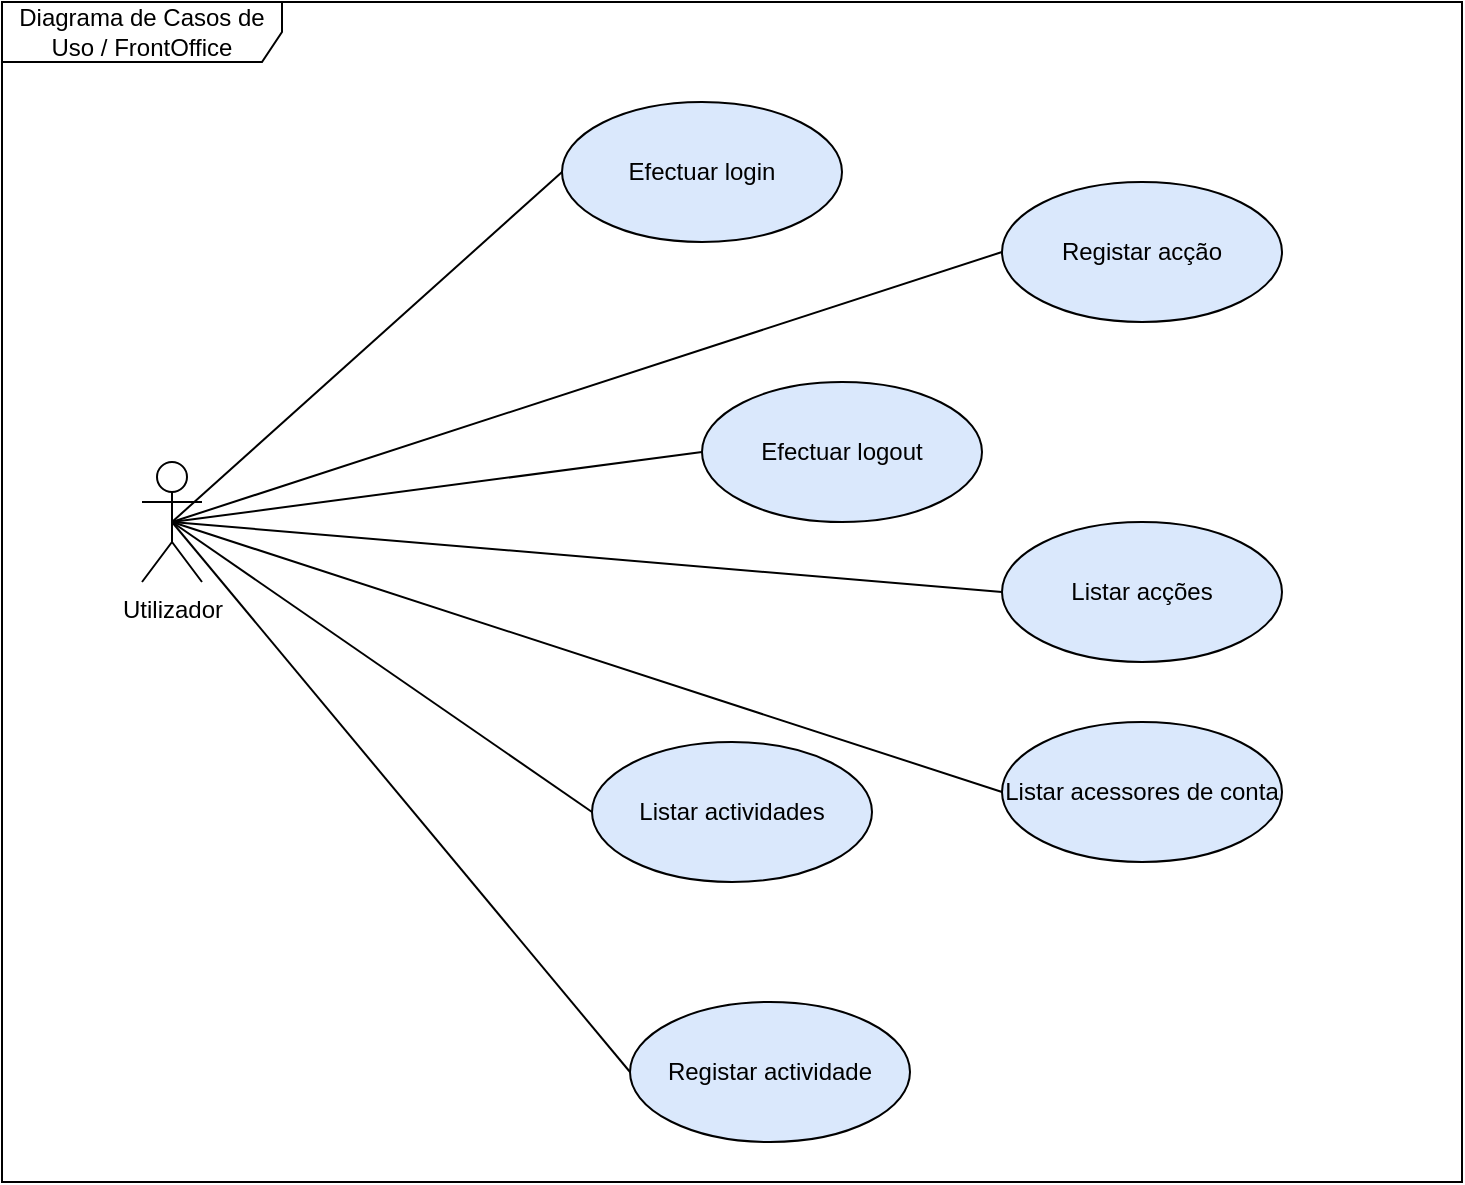 <mxfile version="14.9.6" type="device" pages="5"><diagram id="5WpLWJoSE6xVLDhXxIXm" name="FrontOfice"><mxGraphModel dx="782" dy="497" grid="1" gridSize="10" guides="1" tooltips="1" connect="1" arrows="1" fold="1" page="1" pageScale="1" pageWidth="827" pageHeight="1169" math="0" shadow="0"><root><mxCell id="0"/><mxCell id="1" parent="0"/><mxCell id="aQb9Bwiv-AlV_UFhz2Ee-1" value="Diagrama de Casos de Uso / FrontOffice" style="shape=umlFrame;whiteSpace=wrap;html=1;width=140;height=30;" parent="1" vertex="1"><mxGeometry x="30" y="40" width="730" height="590" as="geometry"/></mxCell><mxCell id="aQb9Bwiv-AlV_UFhz2Ee-2" value="Efectuar login" style="ellipse;whiteSpace=wrap;html=1;fillColor=#dae8fc;" parent="1" vertex="1"><mxGeometry x="310" y="90" width="140" height="70" as="geometry"/></mxCell><mxCell id="aQb9Bwiv-AlV_UFhz2Ee-3" value="Efectuar logout" style="ellipse;whiteSpace=wrap;html=1;fillColor=#dae8fc;" parent="1" vertex="1"><mxGeometry x="380" y="230" width="140" height="70" as="geometry"/></mxCell><mxCell id="aQb9Bwiv-AlV_UFhz2Ee-4" value="Registar actividade" style="ellipse;whiteSpace=wrap;html=1;fillColor=#dae8fc;" parent="1" vertex="1"><mxGeometry x="344" y="540" width="140" height="70" as="geometry"/></mxCell><mxCell id="aQb9Bwiv-AlV_UFhz2Ee-5" value="Registar acção" style="ellipse;whiteSpace=wrap;html=1;fillColor=#dae8fc;" parent="1" vertex="1"><mxGeometry x="530" y="130" width="140" height="70" as="geometry"/></mxCell><mxCell id="aQb9Bwiv-AlV_UFhz2Ee-7" value="Listar actividades" style="ellipse;whiteSpace=wrap;html=1;fillColor=#dae8fc;" parent="1" vertex="1"><mxGeometry x="325" y="410" width="140" height="70" as="geometry"/></mxCell><mxCell id="aQb9Bwiv-AlV_UFhz2Ee-8" value="Listar acções" style="ellipse;whiteSpace=wrap;html=1;fillColor=#dae8fc;" parent="1" vertex="1"><mxGeometry x="530" y="300" width="140" height="70" as="geometry"/></mxCell><mxCell id="aQb9Bwiv-AlV_UFhz2Ee-9" value="Listar acessores de conta" style="ellipse;whiteSpace=wrap;html=1;fillColor=#dae8fc;" parent="1" vertex="1"><mxGeometry x="530" y="400" width="140" height="70" as="geometry"/></mxCell><mxCell id="aQb9Bwiv-AlV_UFhz2Ee-10" value="Utilizador" style="shape=umlActor;verticalLabelPosition=bottom;verticalAlign=top;html=1;strokeColor=#000000;" parent="1" vertex="1"><mxGeometry x="100" y="270" width="30" height="60" as="geometry"/></mxCell><mxCell id="aQb9Bwiv-AlV_UFhz2Ee-11" value="" style="endArrow=none;html=1;entryX=0;entryY=0.5;entryDx=0;entryDy=0;exitX=0.5;exitY=0.5;exitDx=0;exitDy=0;exitPerimeter=0;" parent="1" source="aQb9Bwiv-AlV_UFhz2Ee-10" target="aQb9Bwiv-AlV_UFhz2Ee-2" edge="1"><mxGeometry width="50" height="50" relative="1" as="geometry"><mxPoint x="190" y="260" as="sourcePoint"/><mxPoint x="240" y="210" as="targetPoint"/></mxGeometry></mxCell><mxCell id="aQb9Bwiv-AlV_UFhz2Ee-12" value="" style="endArrow=none;html=1;entryX=0;entryY=0.5;entryDx=0;entryDy=0;exitX=0.5;exitY=0.5;exitDx=0;exitDy=0;exitPerimeter=0;" parent="1" source="aQb9Bwiv-AlV_UFhz2Ee-10" target="aQb9Bwiv-AlV_UFhz2Ee-3" edge="1"><mxGeometry width="50" height="50" relative="1" as="geometry"><mxPoint x="125" y="310" as="sourcePoint"/><mxPoint x="400" y="115" as="targetPoint"/></mxGeometry></mxCell><mxCell id="aQb9Bwiv-AlV_UFhz2Ee-13" value="" style="endArrow=none;html=1;entryX=0;entryY=0.5;entryDx=0;entryDy=0;exitX=0.5;exitY=0.5;exitDx=0;exitDy=0;exitPerimeter=0;" parent="1" source="aQb9Bwiv-AlV_UFhz2Ee-10" target="aQb9Bwiv-AlV_UFhz2Ee-8" edge="1"><mxGeometry width="50" height="50" relative="1" as="geometry"><mxPoint x="125" y="310" as="sourcePoint"/><mxPoint x="320" y="265" as="targetPoint"/></mxGeometry></mxCell><mxCell id="aQb9Bwiv-AlV_UFhz2Ee-14" value="" style="endArrow=none;html=1;entryX=0;entryY=0.5;entryDx=0;entryDy=0;exitX=0.5;exitY=0.5;exitDx=0;exitDy=0;exitPerimeter=0;" parent="1" source="aQb9Bwiv-AlV_UFhz2Ee-10" target="aQb9Bwiv-AlV_UFhz2Ee-7" edge="1"><mxGeometry width="50" height="50" relative="1" as="geometry"><mxPoint x="125" y="310" as="sourcePoint"/><mxPoint x="540" y="325" as="targetPoint"/></mxGeometry></mxCell><mxCell id="aQb9Bwiv-AlV_UFhz2Ee-15" value="" style="endArrow=none;html=1;entryX=0;entryY=0.5;entryDx=0;entryDy=0;exitX=0.5;exitY=0.5;exitDx=0;exitDy=0;exitPerimeter=0;" parent="1" source="aQb9Bwiv-AlV_UFhz2Ee-10" target="aQb9Bwiv-AlV_UFhz2Ee-5" edge="1"><mxGeometry width="50" height="50" relative="1" as="geometry"><mxPoint x="125" y="310" as="sourcePoint"/><mxPoint x="350" y="415" as="targetPoint"/></mxGeometry></mxCell><mxCell id="aQb9Bwiv-AlV_UFhz2Ee-16" value="" style="endArrow=none;html=1;entryX=0;entryY=0.5;entryDx=0;entryDy=0;exitX=0.5;exitY=0.5;exitDx=0;exitDy=0;exitPerimeter=0;" parent="1" source="aQb9Bwiv-AlV_UFhz2Ee-10" target="aQb9Bwiv-AlV_UFhz2Ee-9" edge="1"><mxGeometry width="50" height="50" relative="1" as="geometry"><mxPoint x="125" y="310" as="sourcePoint"/><mxPoint x="540" y="355" as="targetPoint"/></mxGeometry></mxCell><mxCell id="aQb9Bwiv-AlV_UFhz2Ee-17" value="" style="endArrow=none;html=1;entryX=0;entryY=0.5;entryDx=0;entryDy=0;exitX=0.5;exitY=0.5;exitDx=0;exitDy=0;exitPerimeter=0;" parent="1" source="aQb9Bwiv-AlV_UFhz2Ee-10" target="aQb9Bwiv-AlV_UFhz2Ee-4" edge="1"><mxGeometry width="50" height="50" relative="1" as="geometry"><mxPoint x="170" y="370" as="sourcePoint"/><mxPoint x="540" y="445" as="targetPoint"/></mxGeometry></mxCell></root></mxGraphModel></diagram><diagram id="qyPpoEYSnnzI59uJZkn0" name="API"><mxGraphModel dx="782" dy="497" grid="1" gridSize="10" guides="1" tooltips="1" connect="1" arrows="1" fold="1" page="1" pageScale="1" pageWidth="827" pageHeight="1169" math="0" shadow="0"><root><mxCell id="21EGhK1ewKqwdKdWzyZp-0"/><mxCell id="21EGhK1ewKqwdKdWzyZp-1" parent="21EGhK1ewKqwdKdWzyZp-0"/><mxCell id="Gj5HMjqBxbWa9CNatepj-0" value="Diagrama de Casos de Uso / API" style="shape=umlFrame;whiteSpace=wrap;html=1;width=140;height=30;" parent="21EGhK1ewKqwdKdWzyZp-1" vertex="1"><mxGeometry x="30" y="40" width="730" height="420" as="geometry"/></mxCell><mxCell id="Gj5HMjqBxbWa9CNatepj-1" value="Exportar utilizadores" style="ellipse;whiteSpace=wrap;html=1;fillColor=#dae8fc;" parent="21EGhK1ewKqwdKdWzyZp-1" vertex="1"><mxGeometry x="310" y="90" width="140" height="70" as="geometry"/></mxCell><mxCell id="Gj5HMjqBxbWa9CNatepj-2" value="Exportar origens" style="ellipse;whiteSpace=wrap;html=1;fillColor=#dae8fc;" parent="21EGhK1ewKqwdKdWzyZp-1" vertex="1"><mxGeometry x="420" y="240" width="140" height="70" as="geometry"/></mxCell><mxCell id="Gj5HMjqBxbWa9CNatepj-4" value="Exportar tipos" style="ellipse;whiteSpace=wrap;html=1;fillColor=#dae8fc;" parent="21EGhK1ewKqwdKdWzyZp-1" vertex="1"><mxGeometry x="530" y="130" width="140" height="70" as="geometry"/></mxCell><mxCell id="Gj5HMjqBxbWa9CNatepj-6" value="Importar actividades" style="ellipse;whiteSpace=wrap;html=1;fillColor=#dae8fc;" parent="21EGhK1ewKqwdKdWzyZp-1" vertex="1"><mxGeometry x="570" y="300" width="140" height="70" as="geometry"/></mxCell><mxCell id="Gj5HMjqBxbWa9CNatepj-7" value="Importar acções" style="ellipse;whiteSpace=wrap;html=1;fillColor=#dae8fc;" parent="21EGhK1ewKqwdKdWzyZp-1" vertex="1"><mxGeometry x="414" y="370" width="140" height="70" as="geometry"/></mxCell><mxCell id="Gj5HMjqBxbWa9CNatepj-8" value="Utilizador" style="shape=umlActor;verticalLabelPosition=bottom;verticalAlign=top;html=1;strokeColor=#000000;" parent="21EGhK1ewKqwdKdWzyZp-1" vertex="1"><mxGeometry x="100" y="270" width="30" height="60" as="geometry"/></mxCell><mxCell id="Gj5HMjqBxbWa9CNatepj-9" value="" style="endArrow=none;html=1;entryX=0;entryY=0.5;entryDx=0;entryDy=0;exitX=0.5;exitY=0.5;exitDx=0;exitDy=0;exitPerimeter=0;" parent="21EGhK1ewKqwdKdWzyZp-1" source="Gj5HMjqBxbWa9CNatepj-8" target="Gj5HMjqBxbWa9CNatepj-1" edge="1"><mxGeometry width="50" height="50" relative="1" as="geometry"><mxPoint x="190" y="260" as="sourcePoint"/><mxPoint x="240" y="210" as="targetPoint"/></mxGeometry></mxCell><mxCell id="Gj5HMjqBxbWa9CNatepj-10" value="" style="endArrow=none;html=1;entryX=0;entryY=0.5;entryDx=0;entryDy=0;exitX=0.5;exitY=0.5;exitDx=0;exitDy=0;exitPerimeter=0;" parent="21EGhK1ewKqwdKdWzyZp-1" source="Gj5HMjqBxbWa9CNatepj-8" target="Gj5HMjqBxbWa9CNatepj-2" edge="1"><mxGeometry width="50" height="50" relative="1" as="geometry"><mxPoint x="125" y="310" as="sourcePoint"/><mxPoint x="400" y="115" as="targetPoint"/></mxGeometry></mxCell><mxCell id="Gj5HMjqBxbWa9CNatepj-11" value="" style="endArrow=none;html=1;entryX=0;entryY=0.5;entryDx=0;entryDy=0;exitX=0.5;exitY=0.5;exitDx=0;exitDy=0;exitPerimeter=0;" parent="21EGhK1ewKqwdKdWzyZp-1" source="Gj5HMjqBxbWa9CNatepj-8" target="Gj5HMjqBxbWa9CNatepj-6" edge="1"><mxGeometry width="50" height="50" relative="1" as="geometry"><mxPoint x="125" y="310" as="sourcePoint"/><mxPoint x="320" y="265" as="targetPoint"/></mxGeometry></mxCell><mxCell id="Gj5HMjqBxbWa9CNatepj-13" value="" style="endArrow=none;html=1;entryX=0;entryY=0.5;entryDx=0;entryDy=0;exitX=0.5;exitY=0.5;exitDx=0;exitDy=0;exitPerimeter=0;" parent="21EGhK1ewKqwdKdWzyZp-1" source="Gj5HMjqBxbWa9CNatepj-8" target="Gj5HMjqBxbWa9CNatepj-4" edge="1"><mxGeometry width="50" height="50" relative="1" as="geometry"><mxPoint x="125" y="310" as="sourcePoint"/><mxPoint x="350" y="415" as="targetPoint"/></mxGeometry></mxCell><mxCell id="Gj5HMjqBxbWa9CNatepj-14" value="" style="endArrow=none;html=1;entryX=0;entryY=0.5;entryDx=0;entryDy=0;exitX=0.5;exitY=0.5;exitDx=0;exitDy=0;exitPerimeter=0;" parent="21EGhK1ewKqwdKdWzyZp-1" source="Gj5HMjqBxbWa9CNatepj-8" target="Gj5HMjqBxbWa9CNatepj-7" edge="1"><mxGeometry width="50" height="50" relative="1" as="geometry"><mxPoint x="125" y="310" as="sourcePoint"/><mxPoint x="540" y="355" as="targetPoint"/></mxGeometry></mxCell></root></mxGraphModel></diagram><diagram id="4gkAGnI1wRdWlsgro8iG" name="Diagrama de classe persistente"><mxGraphModel dx="782" dy="497" grid="1" gridSize="10" guides="1" tooltips="1" connect="1" arrows="1" fold="1" page="1" pageScale="1" pageWidth="827" pageHeight="1169" math="0" shadow="0"><root><mxCell id="73dRotM_0JHRPwFSoQ3C-0"/><mxCell id="73dRotM_0JHRPwFSoQ3C-1" parent="73dRotM_0JHRPwFSoQ3C-0"/><mxCell id="j8IzNBzdsAIbHgb_feIw-0" value="utilizador" style="swimlane;fontStyle=1;childLayout=stackLayout;horizontal=1;startSize=26;fillColor=#dae8fc;horizontalStack=0;resizeParent=1;resizeParentMax=0;resizeLast=0;collapsible=1;marginBottom=0;" parent="73dRotM_0JHRPwFSoQ3C-1" vertex="1"><mxGeometry x="650" y="580" width="170" height="260" as="geometry"/></mxCell><mxCell id="j8IzNBzdsAIbHgb_feIw-1" value="+ id: uuid" style="text;strokeColor=none;fillColor=none;align=left;verticalAlign=top;spacingLeft=4;spacingRight=4;overflow=hidden;rotatable=0;points=[[0,0.5],[1,0.5]];portConstraint=eastwest;fontStyle=1" parent="j8IzNBzdsAIbHgb_feIw-0" vertex="1"><mxGeometry y="26" width="170" height="26" as="geometry"/></mxCell><mxCell id="j8IzNBzdsAIbHgb_feIw-2" value="+ username: string" style="text;strokeColor=none;fillColor=none;align=left;verticalAlign=top;spacingLeft=4;spacingRight=4;overflow=hidden;rotatable=0;points=[[0,0.5],[1,0.5]];portConstraint=eastwest;" parent="j8IzNBzdsAIbHgb_feIw-0" vertex="1"><mxGeometry y="52" width="170" height="26" as="geometry"/></mxCell><mxCell id="j8IzNBzdsAIbHgb_feIw-3" value="+ name: string" style="text;strokeColor=none;fillColor=none;align=left;verticalAlign=top;spacingLeft=4;spacingRight=4;overflow=hidden;rotatable=0;points=[[0,0.5],[1,0.5]];portConstraint=eastwest;" parent="j8IzNBzdsAIbHgb_feIw-0" vertex="1"><mxGeometry y="78" width="170" height="26" as="geometry"/></mxCell><mxCell id="j8IzNBzdsAIbHgb_feIw-4" value="+ departamento: string" style="text;strokeColor=none;fillColor=none;align=left;verticalAlign=top;spacingLeft=4;spacingRight=4;overflow=hidden;rotatable=0;points=[[0,0.5],[1,0.5]];portConstraint=eastwest;" parent="j8IzNBzdsAIbHgb_feIw-0" vertex="1"><mxGeometry y="104" width="170" height="26" as="geometry"/></mxCell><mxCell id="j8IzNBzdsAIbHgb_feIw-5" value="+ email: string" style="text;strokeColor=none;fillColor=none;align=left;verticalAlign=top;spacingLeft=4;spacingRight=4;overflow=hidden;rotatable=0;points=[[0,0.5],[1,0.5]];portConstraint=eastwest;" parent="j8IzNBzdsAIbHgb_feIw-0" vertex="1"><mxGeometry y="130" width="170" height="26" as="geometry"/></mxCell><mxCell id="j8IzNBzdsAIbHgb_feIw-6" value="+ password: string" style="text;strokeColor=none;fillColor=none;align=left;verticalAlign=top;spacingLeft=4;spacingRight=4;overflow=hidden;rotatable=0;points=[[0,0.5],[1,0.5]];portConstraint=eastwest;" parent="j8IzNBzdsAIbHgb_feIw-0" vertex="1"><mxGeometry y="156" width="170" height="26" as="geometry"/></mxCell><mxCell id="j8IzNBzdsAIbHgb_feIw-7" value="+ estado: int" style="text;strokeColor=none;fillColor=none;align=left;verticalAlign=top;spacingLeft=4;spacingRight=4;overflow=hidden;rotatable=0;points=[[0,0.5],[1,0.5]];portConstraint=eastwest;" parent="j8IzNBzdsAIbHgb_feIw-0" vertex="1"><mxGeometry y="182" width="170" height="26" as="geometry"/></mxCell><mxCell id="j8IzNBzdsAIbHgb_feIw-8" value="+ tipo: int" style="text;strokeColor=none;fillColor=none;align=left;verticalAlign=top;spacingLeft=4;spacingRight=4;overflow=hidden;rotatable=0;points=[[0,0.5],[1,0.5]];portConstraint=eastwest;" parent="j8IzNBzdsAIbHgb_feIw-0" vertex="1"><mxGeometry y="208" width="170" height="26" as="geometry"/></mxCell><mxCell id="j8IzNBzdsAIbHgb_feIw-9" value="+ foto: string" style="text;strokeColor=none;fillColor=none;align=left;verticalAlign=top;spacingLeft=4;spacingRight=4;overflow=hidden;rotatable=0;points=[[0,0.5],[1,0.5]];portConstraint=eastwest;" parent="j8IzNBzdsAIbHgb_feIw-0" vertex="1"><mxGeometry y="234" width="170" height="26" as="geometry"/></mxCell><mxCell id="j8IzNBzdsAIbHgb_feIw-11" value="tarefa" style="swimlane;fontStyle=1;childLayout=stackLayout;horizontal=1;startSize=26;fillColor=#dae8fc;horizontalStack=0;resizeParent=1;resizeParentMax=0;resizeLast=0;collapsible=1;marginBottom=0;" parent="73dRotM_0JHRPwFSoQ3C-1" vertex="1"><mxGeometry x="190" y="320" width="200" height="650" as="geometry"/></mxCell><mxCell id="j8IzNBzdsAIbHgb_feIw-12" value="+ id: uuid" style="text;strokeColor=none;fillColor=none;align=left;verticalAlign=top;spacingLeft=4;spacingRight=4;overflow=hidden;rotatable=0;points=[[0,0.5],[1,0.5]];portConstraint=eastwest;fontStyle=1" parent="j8IzNBzdsAIbHgb_feIw-11" vertex="1"><mxGeometry y="26" width="200" height="26" as="geometry"/></mxCell><mxCell id="j8IzNBzdsAIbHgb_feIw-13" value="+ departamento_origem: string" style="text;strokeColor=none;fillColor=none;align=left;verticalAlign=top;spacingLeft=4;spacingRight=4;overflow=hidden;rotatable=0;points=[[0,0.5],[1,0.5]];portConstraint=eastwest;" parent="j8IzNBzdsAIbHgb_feIw-11" vertex="1"><mxGeometry y="52" width="200" height="26" as="geometry"/></mxCell><mxCell id="j8IzNBzdsAIbHgb_feIw-14" value="+ departamento_destino: string" style="text;strokeColor=none;fillColor=none;align=left;verticalAlign=top;spacingLeft=4;spacingRight=4;overflow=hidden;rotatable=0;points=[[0,0.5],[1,0.5]];portConstraint=eastwest;" parent="j8IzNBzdsAIbHgb_feIw-11" vertex="1"><mxGeometry y="78" width="200" height="26" as="geometry"/></mxCell><mxCell id="j8IzNBzdsAIbHgb_feIw-15" value="+ solicitante: string" style="text;strokeColor=none;fillColor=none;align=left;verticalAlign=top;spacingLeft=4;spacingRight=4;overflow=hidden;rotatable=0;points=[[0,0.5],[1,0.5]];portConstraint=eastwest;" parent="j8IzNBzdsAIbHgb_feIw-11" vertex="1"><mxGeometry y="104" width="200" height="26" as="geometry"/></mxCell><mxCell id="j8IzNBzdsAIbHgb_feIw-16" value="+ responsavel: string" style="text;strokeColor=none;fillColor=none;align=left;verticalAlign=top;spacingLeft=4;spacingRight=4;overflow=hidden;rotatable=0;points=[[0,0.5],[1,0.5]];portConstraint=eastwest;" parent="j8IzNBzdsAIbHgb_feIw-11" vertex="1"><mxGeometry y="130" width="200" height="26" as="geometry"/></mxCell><mxCell id="j8IzNBzdsAIbHgb_feIw-17" value="+ ut_registo: string" style="text;strokeColor=none;fillColor=none;align=left;verticalAlign=top;spacingLeft=4;spacingRight=4;overflow=hidden;rotatable=0;points=[[0,0.5],[1,0.5]];portConstraint=eastwest;" parent="j8IzNBzdsAIbHgb_feIw-11" vertex="1"><mxGeometry y="156" width="200" height="26" as="geometry"/></mxCell><mxCell id="j8IzNBzdsAIbHgb_feIw-18" value="+ titulo: string" style="text;strokeColor=none;fillColor=none;align=left;verticalAlign=top;spacingLeft=4;spacingRight=4;overflow=hidden;rotatable=0;points=[[0,0.5],[1,0.5]];portConstraint=eastwest;" parent="j8IzNBzdsAIbHgb_feIw-11" vertex="1"><mxGeometry y="182" width="200" height="26" as="geometry"/></mxCell><mxCell id="j8IzNBzdsAIbHgb_feIw-19" value="+ descricao: string" style="text;strokeColor=none;fillColor=none;align=left;verticalAlign=top;spacingLeft=4;spacingRight=4;overflow=hidden;rotatable=0;points=[[0,0.5],[1,0.5]];portConstraint=eastwest;" parent="j8IzNBzdsAIbHgb_feIw-11" vertex="1"><mxGeometry y="208" width="200" height="26" as="geometry"/></mxCell><mxCell id="j8IzNBzdsAIbHgb_feIw-20" value="+ avanco: int" style="text;strokeColor=none;fillColor=none;align=left;verticalAlign=top;spacingLeft=4;spacingRight=4;overflow=hidden;rotatable=0;points=[[0,0.5],[1,0.5]];portConstraint=eastwest;" parent="j8IzNBzdsAIbHgb_feIw-11" vertex="1"><mxGeometry y="234" width="200" height="26" as="geometry"/></mxCell><mxCell id="j8IzNBzdsAIbHgb_feIw-21" value="+ tempo: int" style="text;strokeColor=none;fillColor=none;align=left;verticalAlign=top;spacingLeft=4;spacingRight=4;overflow=hidden;rotatable=0;points=[[0,0.5],[1,0.5]];portConstraint=eastwest;" parent="j8IzNBzdsAIbHgb_feIw-11" vertex="1"><mxGeometry y="260" width="200" height="26" as="geometry"/></mxCell><mxCell id="j8IzNBzdsAIbHgb_feIw-22" value="+ id_tipo: string" style="text;strokeColor=none;fillColor=none;align=left;verticalAlign=top;spacingLeft=4;spacingRight=4;overflow=hidden;rotatable=0;points=[[0,0.5],[1,0.5]];portConstraint=eastwest;" parent="j8IzNBzdsAIbHgb_feIw-11" vertex="1"><mxGeometry y="286" width="200" height="26" as="geometry"/></mxCell><mxCell id="j8IzNBzdsAIbHgb_feIw-23" value="+ id_origem: string" style="text;strokeColor=none;fillColor=none;align=left;verticalAlign=top;spacingLeft=4;spacingRight=4;overflow=hidden;rotatable=0;points=[[0,0.5],[1,0.5]];portConstraint=eastwest;" parent="j8IzNBzdsAIbHgb_feIw-11" vertex="1"><mxGeometry y="312" width="200" height="26" as="geometry"/></mxCell><mxCell id="j8IzNBzdsAIbHgb_feIw-24" value="+ origem_dado: string" style="text;strokeColor=none;fillColor=none;align=left;verticalAlign=top;spacingLeft=4;spacingRight=4;overflow=hidden;rotatable=0;points=[[0,0.5],[1,0.5]];portConstraint=eastwest;" parent="j8IzNBzdsAIbHgb_feIw-11" vertex="1"><mxGeometry y="338" width="200" height="26" as="geometry"/></mxCell><mxCell id="j8IzNBzdsAIbHgb_feIw-25" value="+ data_solicitacao: datetime" style="text;strokeColor=none;fillColor=none;align=left;verticalAlign=top;spacingLeft=4;spacingRight=4;overflow=hidden;rotatable=0;points=[[0,0.5],[1,0.5]];portConstraint=eastwest;" parent="j8IzNBzdsAIbHgb_feIw-11" vertex="1"><mxGeometry y="364" width="200" height="26" as="geometry"/></mxCell><mxCell id="j8IzNBzdsAIbHgb_feIw-27" value="+ data_prevista: datetime" style="text;strokeColor=none;fillColor=none;align=left;verticalAlign=top;spacingLeft=4;spacingRight=4;overflow=hidden;rotatable=0;points=[[0,0.5],[1,0.5]];portConstraint=eastwest;" parent="j8IzNBzdsAIbHgb_feIw-11" vertex="1"><mxGeometry y="390" width="200" height="26" as="geometry"/></mxCell><mxCell id="j8IzNBzdsAIbHgb_feIw-28" value="+ data_reactivacao: datetime" style="text;strokeColor=none;fillColor=none;align=left;verticalAlign=top;spacingLeft=4;spacingRight=4;overflow=hidden;rotatable=0;points=[[0,0.5],[1,0.5]];portConstraint=eastwest;" parent="j8IzNBzdsAIbHgb_feIw-11" vertex="1"><mxGeometry y="416" width="200" height="26" as="geometry"/></mxCell><mxCell id="j8IzNBzdsAIbHgb_feIw-29" value="+ data_cumprimento: datetime" style="text;strokeColor=none;fillColor=none;align=left;verticalAlign=top;spacingLeft=4;spacingRight=4;overflow=hidden;rotatable=0;points=[[0,0.5],[1,0.5]];portConstraint=eastwest;" parent="j8IzNBzdsAIbHgb_feIw-11" vertex="1"><mxGeometry y="442" width="200" height="26" as="geometry"/></mxCell><mxCell id="j8IzNBzdsAIbHgb_feIw-30" value="+ data_envio: datetime" style="text;strokeColor=none;fillColor=none;align=left;verticalAlign=top;spacingLeft=4;spacingRight=4;overflow=hidden;rotatable=0;points=[[0,0.5],[1,0.5]];portConstraint=eastwest;" parent="j8IzNBzdsAIbHgb_feIw-11" vertex="1"><mxGeometry y="468" width="200" height="26" as="geometry"/></mxCell><mxCell id="j8IzNBzdsAIbHgb_feIw-26" value="+ codigo: string" style="text;strokeColor=none;fillColor=none;align=left;verticalAlign=top;spacingLeft=4;spacingRight=4;overflow=hidden;rotatable=0;points=[[0,0.5],[1,0.5]];portConstraint=eastwest;" parent="j8IzNBzdsAIbHgb_feIw-11" vertex="1"><mxGeometry y="494" width="200" height="26" as="geometry"/></mxCell><mxCell id="j8IzNBzdsAIbHgb_feIw-31" value="+ codigo: string" style="text;strokeColor=none;fillColor=none;align=left;verticalAlign=top;spacingLeft=4;spacingRight=4;overflow=hidden;rotatable=0;points=[[0,0.5],[1,0.5]];portConstraint=eastwest;" parent="j8IzNBzdsAIbHgb_feIw-11" vertex="1"><mxGeometry y="520" width="200" height="26" as="geometry"/></mxCell><mxCell id="j8IzNBzdsAIbHgb_feIw-32" value="+ id_dpto_origem: int" style="text;strokeColor=none;fillColor=none;align=left;verticalAlign=top;spacingLeft=4;spacingRight=4;overflow=hidden;rotatable=0;points=[[0,0.5],[1,0.5]];portConstraint=eastwest;" parent="j8IzNBzdsAIbHgb_feIw-11" vertex="1"><mxGeometry y="546" width="200" height="26" as="geometry"/></mxCell><mxCell id="j8IzNBzdsAIbHgb_feIw-33" value="+ id_dpto_destino: int" style="text;strokeColor=none;fillColor=none;align=left;verticalAlign=top;spacingLeft=4;spacingRight=4;overflow=hidden;rotatable=0;points=[[0,0.5],[1,0.5]];portConstraint=eastwest;" parent="j8IzNBzdsAIbHgb_feIw-11" vertex="1"><mxGeometry y="572" width="200" height="26" as="geometry"/></mxCell><mxCell id="j8IzNBzdsAIbHgb_feIw-34" value="+ versao_sistema: string" style="text;strokeColor=none;fillColor=none;align=left;verticalAlign=top;spacingLeft=4;spacingRight=4;overflow=hidden;rotatable=0;points=[[0,0.5],[1,0.5]];portConstraint=eastwest;" parent="j8IzNBzdsAIbHgb_feIw-11" vertex="1"><mxGeometry y="598" width="200" height="26" as="geometry"/></mxCell><mxCell id="j8IzNBzdsAIbHgb_feIw-68" value="+ data_registo: datetime" style="text;strokeColor=none;fillColor=none;align=left;verticalAlign=top;spacingLeft=4;spacingRight=4;overflow=hidden;rotatable=0;points=[[0,0.5],[1,0.5]];portConstraint=eastwest;" parent="j8IzNBzdsAIbHgb_feIw-11" vertex="1"><mxGeometry y="624" width="200" height="26" as="geometry"/></mxCell><mxCell id="j8IzNBzdsAIbHgb_feIw-52" style="edgeStyle=orthogonalEdgeStyle;rounded=0;orthogonalLoop=1;jettySize=auto;html=1;entryX=0;entryY=0.5;entryDx=0;entryDy=0;startArrow=ERmandOne;startFill=0;endArrow=ERoneToMany;endFill=0;" parent="73dRotM_0JHRPwFSoQ3C-1" source="j8IzNBzdsAIbHgb_feIw-35" target="j8IzNBzdsAIbHgb_feIw-14" edge="1"><mxGeometry relative="1" as="geometry"/></mxCell><mxCell id="j8IzNBzdsAIbHgb_feIw-35" value="tipo" style="swimlane;fontStyle=1;childLayout=stackLayout;horizontal=1;startSize=26;fillColor=#dae8fc;horizontalStack=0;resizeParent=1;resizeParentMax=0;resizeLast=0;collapsible=1;marginBottom=0;" parent="73dRotM_0JHRPwFSoQ3C-1" vertex="1"><mxGeometry x="20" y="70" width="200" height="104" as="geometry"/></mxCell><mxCell id="j8IzNBzdsAIbHgb_feIw-36" value="+ id: uuid" style="text;strokeColor=none;fillColor=none;align=left;verticalAlign=top;spacingLeft=4;spacingRight=4;overflow=hidden;rotatable=0;points=[[0,0.5],[1,0.5]];portConstraint=eastwest;fontStyle=1" parent="j8IzNBzdsAIbHgb_feIw-35" vertex="1"><mxGeometry y="26" width="200" height="26" as="geometry"/></mxCell><mxCell id="j8IzNBzdsAIbHgb_feIw-37" value="+ tipo: string" style="text;strokeColor=none;fillColor=none;align=left;verticalAlign=top;spacingLeft=4;spacingRight=4;overflow=hidden;rotatable=0;points=[[0,0.5],[1,0.5]];portConstraint=eastwest;" parent="j8IzNBzdsAIbHgb_feIw-35" vertex="1"><mxGeometry y="52" width="200" height="26" as="geometry"/></mxCell><mxCell id="j8IzNBzdsAIbHgb_feIw-38" value="+ tipo_abreviado: string" style="text;strokeColor=none;fillColor=none;align=left;verticalAlign=top;spacingLeft=4;spacingRight=4;overflow=hidden;rotatable=0;points=[[0,0.5],[1,0.5]];portConstraint=eastwest;" parent="j8IzNBzdsAIbHgb_feIw-35" vertex="1"><mxGeometry y="78" width="200" height="26" as="geometry"/></mxCell><mxCell id="j8IzNBzdsAIbHgb_feIw-53" style="edgeStyle=orthogonalEdgeStyle;rounded=0;orthogonalLoop=1;jettySize=auto;html=1;entryX=1;entryY=0.5;entryDx=0;entryDy=0;startArrow=ERmandOne;startFill=0;endArrow=ERoneToMany;endFill=0;" parent="73dRotM_0JHRPwFSoQ3C-1" source="j8IzNBzdsAIbHgb_feIw-45" target="j8IzNBzdsAIbHgb_feIw-14" edge="1"><mxGeometry relative="1" as="geometry"/></mxCell><mxCell id="j8IzNBzdsAIbHgb_feIw-45" value="origem" style="swimlane;fontStyle=1;childLayout=stackLayout;horizontal=1;startSize=26;fillColor=#dae8fc;horizontalStack=0;resizeParent=1;resizeParentMax=0;resizeLast=0;collapsible=1;marginBottom=0;" parent="73dRotM_0JHRPwFSoQ3C-1" vertex="1"><mxGeometry x="370" y="70" width="180" height="130" as="geometry"/></mxCell><mxCell id="j8IzNBzdsAIbHgb_feIw-46" value="+ id: uuid" style="text;strokeColor=none;fillColor=none;align=left;verticalAlign=top;spacingLeft=4;spacingRight=4;overflow=hidden;rotatable=0;points=[[0,0.5],[1,0.5]];portConstraint=eastwest;fontStyle=1" parent="j8IzNBzdsAIbHgb_feIw-45" vertex="1"><mxGeometry y="26" width="180" height="26" as="geometry"/></mxCell><mxCell id="j8IzNBzdsAIbHgb_feIw-47" value="+ titulo: string" style="text;strokeColor=none;fillColor=none;align=left;verticalAlign=top;spacingLeft=4;spacingRight=4;overflow=hidden;rotatable=0;points=[[0,0.5],[1,0.5]];portConstraint=eastwest;" parent="j8IzNBzdsAIbHgb_feIw-45" vertex="1"><mxGeometry y="52" width="180" height="26" as="geometry"/></mxCell><mxCell id="j8IzNBzdsAIbHgb_feIw-48" value="+ descricao: string" style="text;strokeColor=none;fillColor=none;align=left;verticalAlign=top;spacingLeft=4;spacingRight=4;overflow=hidden;rotatable=0;points=[[0,0.5],[1,0.5]];portConstraint=eastwest;" parent="j8IzNBzdsAIbHgb_feIw-45" vertex="1"><mxGeometry y="78" width="180" height="26" as="geometry"/></mxCell><mxCell id="j8IzNBzdsAIbHgb_feIw-49" value="+ dado: string" style="text;strokeColor=none;fillColor=none;align=left;verticalAlign=top;spacingLeft=4;spacingRight=4;overflow=hidden;rotatable=0;points=[[0,0.5],[1,0.5]];portConstraint=eastwest;" parent="j8IzNBzdsAIbHgb_feIw-45" vertex="1"><mxGeometry y="104" width="180" height="26" as="geometry"/></mxCell><mxCell id="j8IzNBzdsAIbHgb_feIw-51" style="edgeStyle=orthogonalEdgeStyle;rounded=0;orthogonalLoop=1;jettySize=auto;html=1;entryX=0;entryY=0.5;entryDx=0;entryDy=0;endArrow=ERoneToMany;endFill=0;startArrow=ERoneToMany;startFill=0;" parent="73dRotM_0JHRPwFSoQ3C-1" source="j8IzNBzdsAIbHgb_feIw-37" target="j8IzNBzdsAIbHgb_feIw-45" edge="1"><mxGeometry relative="1" as="geometry"/></mxCell><mxCell id="j8IzNBzdsAIbHgb_feIw-54" value="tarefa_operacao" style="swimlane;fontStyle=1;childLayout=stackLayout;horizontal=1;startSize=26;fillColor=#dae8fc;horizontalStack=0;resizeParent=1;resizeParentMax=0;resizeLast=0;collapsible=1;marginBottom=0;" parent="73dRotM_0JHRPwFSoQ3C-1" vertex="1"><mxGeometry x="650" y="70" width="170" height="312" as="geometry"/></mxCell><mxCell id="j8IzNBzdsAIbHgb_feIw-55" value="+ id: uuid" style="text;strokeColor=none;fillColor=none;align=left;verticalAlign=top;spacingLeft=4;spacingRight=4;overflow=hidden;rotatable=0;points=[[0,0.5],[1,0.5]];portConstraint=eastwest;fontStyle=1" parent="j8IzNBzdsAIbHgb_feIw-54" vertex="1"><mxGeometry y="26" width="170" height="26" as="geometry"/></mxCell><mxCell id="j8IzNBzdsAIbHgb_feIw-56" value="+ codigo: string" style="text;strokeColor=none;fillColor=none;align=left;verticalAlign=top;spacingLeft=4;spacingRight=4;overflow=hidden;rotatable=0;points=[[0,0.5],[1,0.5]];portConstraint=eastwest;" parent="j8IzNBzdsAIbHgb_feIw-54" vertex="1"><mxGeometry y="52" width="170" height="26" as="geometry"/></mxCell><mxCell id="j8IzNBzdsAIbHgb_feIw-57" value="+ acOrigemDado: string" style="text;strokeColor=none;fillColor=none;align=left;verticalAlign=top;spacingLeft=4;spacingRight=4;overflow=hidden;rotatable=0;points=[[0,0.5],[1,0.5]];portConstraint=eastwest;" parent="j8IzNBzdsAIbHgb_feIw-54" vertex="1"><mxGeometry y="78" width="170" height="26" as="geometry"/></mxCell><mxCell id="j8IzNBzdsAIbHgb_feIw-58" value="+ utilizador_codigo: string" style="text;strokeColor=none;fillColor=none;align=left;verticalAlign=top;spacingLeft=4;spacingRight=4;overflow=hidden;rotatable=0;points=[[0,0.5],[1,0.5]];portConstraint=eastwest;" parent="j8IzNBzdsAIbHgb_feIw-54" vertex="1"><mxGeometry y="104" width="170" height="26" as="geometry"/></mxCell><mxCell id="j8IzNBzdsAIbHgb_feIw-59" value="+ descricao: string" style="text;strokeColor=none;fillColor=none;align=left;verticalAlign=top;spacingLeft=4;spacingRight=4;overflow=hidden;rotatable=0;points=[[0,0.5],[1,0.5]];portConstraint=eastwest;" parent="j8IzNBzdsAIbHgb_feIw-54" vertex="1"><mxGeometry y="130" width="170" height="26" as="geometry"/></mxCell><mxCell id="j8IzNBzdsAIbHgb_feIw-60" value="+ estado: string" style="text;strokeColor=none;fillColor=none;align=left;verticalAlign=top;spacingLeft=4;spacingRight=4;overflow=hidden;rotatable=0;points=[[0,0.5],[1,0.5]];portConstraint=eastwest;" parent="j8IzNBzdsAIbHgb_feIw-54" vertex="1"><mxGeometry y="156" width="170" height="26" as="geometry"/></mxCell><mxCell id="j8IzNBzdsAIbHgb_feIw-61" value="+ avanco: int" style="text;strokeColor=none;fillColor=none;align=left;verticalAlign=top;spacingLeft=4;spacingRight=4;overflow=hidden;rotatable=0;points=[[0,0.5],[1,0.5]];portConstraint=eastwest;" parent="j8IzNBzdsAIbHgb_feIw-54" vertex="1"><mxGeometry y="182" width="170" height="26" as="geometry"/></mxCell><mxCell id="j8IzNBzdsAIbHgb_feIw-62" value="+ tempo_acao: int" style="text;strokeColor=none;fillColor=none;align=left;verticalAlign=top;spacingLeft=4;spacingRight=4;overflow=hidden;rotatable=0;points=[[0,0.5],[1,0.5]];portConstraint=eastwest;" parent="j8IzNBzdsAIbHgb_feIw-54" vertex="1"><mxGeometry y="208" width="170" height="26" as="geometry"/></mxCell><mxCell id="j8IzNBzdsAIbHgb_feIw-63" value="+ utilizador_pergunta: string" style="text;strokeColor=none;fillColor=none;align=left;verticalAlign=top;spacingLeft=4;spacingRight=4;overflow=hidden;rotatable=0;points=[[0,0.5],[1,0.5]];portConstraint=eastwest;" parent="j8IzNBzdsAIbHgb_feIw-54" vertex="1"><mxGeometry y="234" width="170" height="26" as="geometry"/></mxCell><mxCell id="j8IzNBzdsAIbHgb_feIw-65" value="+ utilizador_registo: string" style="text;strokeColor=none;fillColor=none;align=left;verticalAlign=top;spacingLeft=4;spacingRight=4;overflow=hidden;rotatable=0;points=[[0,0.5],[1,0.5]];portConstraint=eastwest;" parent="j8IzNBzdsAIbHgb_feIw-54" vertex="1"><mxGeometry y="260" width="170" height="26" as="geometry"/></mxCell><mxCell id="j8IzNBzdsAIbHgb_feIw-66" value="+ data_registo: datetime" style="text;strokeColor=none;fillColor=none;align=left;verticalAlign=top;spacingLeft=4;spacingRight=4;overflow=hidden;rotatable=0;points=[[0,0.5],[1,0.5]];portConstraint=eastwest;" parent="j8IzNBzdsAIbHgb_feIw-54" vertex="1"><mxGeometry y="286" width="170" height="26" as="geometry"/></mxCell><mxCell id="j8IzNBzdsAIbHgb_feIw-69" style="edgeStyle=orthogonalEdgeStyle;rounded=0;orthogonalLoop=1;jettySize=auto;html=1;startArrow=ERmandOne;startFill=0;endArrow=ERoneToMany;endFill=0;" parent="73dRotM_0JHRPwFSoQ3C-1" source="j8IzNBzdsAIbHgb_feIw-21" target="j8IzNBzdsAIbHgb_feIw-63" edge="1"><mxGeometry relative="1" as="geometry"><mxPoint x="590" y="580" as="targetPoint"/><Array as="points"><mxPoint x="570" y="593"/><mxPoint x="570" y="317"/></Array></mxGeometry></mxCell><mxCell id="j8IzNBzdsAIbHgb_feIw-70" style="edgeStyle=orthogonalEdgeStyle;rounded=0;orthogonalLoop=1;jettySize=auto;html=1;startArrow=ERoneToMany;startFill=0;endArrow=ERmandOne;endFill=0;" parent="73dRotM_0JHRPwFSoQ3C-1" source="j8IzNBzdsAIbHgb_feIw-27" target="j8IzNBzdsAIbHgb_feIw-5" edge="1"><mxGeometry relative="1" as="geometry"/></mxCell></root></mxGraphModel></diagram><diagram id="rNlITSASnvpiD_FCgEpn" name="Diagrama de Implantação"><mxGraphModel dx="1609" dy="497" grid="1" gridSize="10" guides="1" tooltips="1" connect="1" arrows="1" fold="1" page="1" pageScale="1" pageWidth="827" pageHeight="1169" math="0" shadow="0"><root><mxCell id="NJagQACccPn_5upQiqgH-0"/><mxCell id="NJagQACccPn_5upQiqgH-1" parent="NJagQACccPn_5upQiqgH-0"/><mxCell id="NJagQACccPn_5upQiqgH-6" value="" style="rounded=0;whiteSpace=wrap;html=1;strokeColor=#000000;" parent="NJagQACccPn_5upQiqgH-1" vertex="1"><mxGeometry x="367" y="100" width="230" height="400" as="geometry"/></mxCell><mxCell id="NJagQACccPn_5upQiqgH-8" value="" style="html=1;outlineConnect=0;fillColor=#CCCCCC;gradientColor=none;gradientDirection=north;strokeWidth=2;shape=mxgraph.networks.cloud;fontColor=#ffffff;strokeColor=none;" parent="NJagQACccPn_5upQiqgH-1" vertex="1"><mxGeometry x="-48" y="114.75" width="300" height="161.25" as="geometry"/></mxCell><mxCell id="NJagQACccPn_5upQiqgH-5" value="" style="rounded=0;whiteSpace=wrap;html=1;strokeColor=#000000;" parent="NJagQACccPn_5upQiqgH-1" vertex="1"><mxGeometry x="-710" y="100" width="600" height="400" as="geometry"/></mxCell><mxCell id="NJagQACccPn_5upQiqgH-34" value="" style="endArrow=none;html=1;fillColor=#6a00ff;strokeColor=#3700CC;dashed=1;endFill=0;startArrow=none;startFill=0;" parent="NJagQACccPn_5upQiqgH-1" edge="1"><mxGeometry width="50" height="50" relative="1" as="geometry"><mxPoint x="-191" y="268.82" as="sourcePoint"/><mxPoint x="440" y="269" as="targetPoint"/></mxGeometry></mxCell><mxCell id="NJagQACccPn_5upQiqgH-35" value="&lt;b&gt;api: getAcções&lt;/b&gt;" style="edgeLabel;html=1;align=center;verticalAlign=middle;resizable=0;points=[];" parent="NJagQACccPn_5upQiqgH-34" vertex="1" connectable="0"><mxGeometry x="-0.187" y="-1" relative="1" as="geometry"><mxPoint x="60" y="-8.5" as="offset"/></mxGeometry></mxCell><mxCell id="NJagQACccPn_5upQiqgH-25" value="" style="endArrow=classic;html=1;fillColor=#60a917;strokeColor=#2D7600;dashed=1;endFill=1;startArrow=none;startFill=0;" parent="NJagQACccPn_5upQiqgH-1" edge="1"><mxGeometry width="50" height="50" relative="1" as="geometry"><mxPoint x="-201" y="170" as="sourcePoint"/><mxPoint x="440" y="170" as="targetPoint"/></mxGeometry></mxCell><mxCell id="NJagQACccPn_5upQiqgH-26" value="&lt;b&gt;api: postUsers&lt;/b&gt;" style="edgeLabel;html=1;align=center;verticalAlign=middle;resizable=0;points=[];" parent="NJagQACccPn_5upQiqgH-25" vertex="1" connectable="0"><mxGeometry x="-0.187" y="-1" relative="1" as="geometry"><mxPoint x="60" y="-8.5" as="offset"/></mxGeometry></mxCell><mxCell id="NJagQACccPn_5upQiqgH-28" value="" style="endArrow=classic;html=1;fillColor=#60a917;strokeColor=#2D7600;dashed=1;endFill=1;startArrow=none;startFill=0;" parent="NJagQACccPn_5upQiqgH-1" edge="1"><mxGeometry width="50" height="50" relative="1" as="geometry"><mxPoint x="-201" y="192" as="sourcePoint"/><mxPoint x="440" y="192" as="targetPoint"/></mxGeometry></mxCell><mxCell id="NJagQACccPn_5upQiqgH-29" value="&lt;b&gt;api: postTipos&lt;/b&gt;" style="edgeLabel;html=1;align=center;verticalAlign=middle;resizable=0;points=[];" parent="NJagQACccPn_5upQiqgH-28" vertex="1" connectable="0"><mxGeometry x="-0.187" y="-1" relative="1" as="geometry"><mxPoint x="60" y="-8.5" as="offset"/></mxGeometry></mxCell><mxCell id="NJagQACccPn_5upQiqgH-30" value="" style="endArrow=classic;html=1;fillColor=#60a917;strokeColor=#2D7600;dashed=1;endFill=1;startArrow=none;startFill=0;" parent="NJagQACccPn_5upQiqgH-1" edge="1"><mxGeometry width="50" height="50" relative="1" as="geometry"><mxPoint x="-202" y="212" as="sourcePoint"/><mxPoint x="440" y="212" as="targetPoint"/></mxGeometry></mxCell><mxCell id="NJagQACccPn_5upQiqgH-31" value="&lt;b&gt;api: postOrigens&lt;/b&gt;" style="edgeLabel;html=1;align=center;verticalAlign=middle;resizable=0;points=[];" parent="NJagQACccPn_5upQiqgH-30" vertex="1" connectable="0"><mxGeometry x="-0.187" y="-1" relative="1" as="geometry"><mxPoint x="60" y="-8.5" as="offset"/></mxGeometry></mxCell><mxCell id="NJagQACccPn_5upQiqgH-21" value="" style="endArrow=none;html=1;fillColor=#6a00ff;strokeColor=#3700CC;dashed=1;endFill=0;startArrow=classic;startFill=1;" parent="NJagQACccPn_5upQiqgH-1" edge="1"><mxGeometry width="50" height="50" relative="1" as="geometry"><mxPoint x="-530" y="236" as="sourcePoint"/><mxPoint x="-310" y="236" as="targetPoint"/></mxGeometry></mxCell><mxCell id="NJagQACccPn_5upQiqgH-22" value="postActividade" style="edgeLabel;html=1;align=center;verticalAlign=middle;resizable=0;points=[];fontStyle=1" parent="NJagQACccPn_5upQiqgH-21" vertex="1" connectable="0"><mxGeometry x="-0.187" y="-1" relative="1" as="geometry"><mxPoint y="-8.5" as="offset"/></mxGeometry></mxCell><mxCell id="NJagQACccPn_5upQiqgH-23" value="" style="endArrow=none;html=1;fillColor=#6a00ff;strokeColor=#3700CC;dashed=1;endFill=0;startArrow=classic;startFill=1;" parent="NJagQACccPn_5upQiqgH-1" edge="1"><mxGeometry width="50" height="50" relative="1" as="geometry"><mxPoint x="-530" y="257" as="sourcePoint"/><mxPoint x="-310" y="257" as="targetPoint"/></mxGeometry></mxCell><mxCell id="NJagQACccPn_5upQiqgH-24" value="postAcções" style="edgeLabel;html=1;align=center;verticalAlign=middle;resizable=0;points=[];fontStyle=1" parent="NJagQACccPn_5upQiqgH-23" vertex="1" connectable="0"><mxGeometry x="-0.187" y="-1" relative="1" as="geometry"><mxPoint y="-8.5" as="offset"/></mxGeometry></mxCell><mxCell id="NJagQACccPn_5upQiqgH-17" value="" style="endArrow=none;html=1;fillColor=#60a917;strokeColor=#2D7600;dashed=1;endFill=0;startArrow=none;startFill=0;" parent="NJagQACccPn_5upQiqgH-1" edge="1"><mxGeometry width="50" height="50" relative="1" as="geometry"><mxPoint x="-547" y="188" as="sourcePoint"/><mxPoint x="-277" y="188" as="targetPoint"/></mxGeometry></mxCell><mxCell id="NJagQACccPn_5upQiqgH-18" value="getTipos" style="edgeLabel;html=1;align=center;verticalAlign=middle;resizable=0;points=[];fontStyle=1" parent="NJagQACccPn_5upQiqgH-17" vertex="1" connectable="0"><mxGeometry x="-0.187" y="-1" relative="1" as="geometry"><mxPoint y="-8.5" as="offset"/></mxGeometry></mxCell><mxCell id="NJagQACccPn_5upQiqgH-19" value="" style="endArrow=none;html=1;fillColor=#60a917;strokeColor=#2D7600;dashed=1;endFill=0;startArrow=none;startFill=0;" parent="NJagQACccPn_5upQiqgH-1" edge="1"><mxGeometry width="50" height="50" relative="1" as="geometry"><mxPoint x="-547" y="207" as="sourcePoint"/><mxPoint x="-277" y="207" as="targetPoint"/></mxGeometry></mxCell><mxCell id="NJagQACccPn_5upQiqgH-20" value="getOrigens" style="edgeLabel;html=1;align=center;verticalAlign=middle;resizable=0;points=[];fontStyle=1" parent="NJagQACccPn_5upQiqgH-19" vertex="1" connectable="0"><mxGeometry x="-0.187" y="-1" relative="1" as="geometry"><mxPoint y="-8.5" as="offset"/></mxGeometry></mxCell><mxCell id="NJagQACccPn_5upQiqgH-13" value="" style="endArrow=none;html=1;fillColor=#60a917;strokeColor=#2D7600;dashed=1;endFill=0;startArrow=none;startFill=0;" parent="NJagQACccPn_5upQiqgH-1" edge="1"><mxGeometry width="50" height="50" relative="1" as="geometry"><mxPoint x="-547" y="166" as="sourcePoint"/><mxPoint x="-277" y="166" as="targetPoint"/></mxGeometry></mxCell><mxCell id="NJagQACccPn_5upQiqgH-16" value="getUsers" style="edgeLabel;html=1;align=center;verticalAlign=middle;resizable=0;points=[];fontStyle=1" parent="NJagQACccPn_5upQiqgH-13" vertex="1" connectable="0"><mxGeometry x="-0.187" y="-1" relative="1" as="geometry"><mxPoint y="-8.5" as="offset"/></mxGeometry></mxCell><mxCell id="NJagQACccPn_5upQiqgH-2" value="&lt;font color=&quot;#ff3333&quot;&gt;&lt;b&gt;KIXIAGENDA WEB&lt;/b&gt;&lt;/font&gt;" style="fontColor=#0066CC;verticalAlign=top;verticalLabelPosition=bottom;labelPosition=center;align=center;html=1;outlineConnect=0;fillColor=#CCCCCC;strokeColor=#6881B3;gradientColor=none;gradientDirection=north;strokeWidth=2;shape=mxgraph.networks.web_server;" parent="NJagQACccPn_5upQiqgH-1" vertex="1"><mxGeometry x="446" y="138.75" width="105" height="150" as="geometry"/></mxCell><mxCell id="NJagQACccPn_5upQiqgH-4" value="&lt;font color=&quot;#ff0000&quot;&gt;&lt;b&gt;CONSOLIDADO&lt;/b&gt;&lt;/font&gt;" style="fontColor=#0066CC;verticalAlign=top;verticalLabelPosition=bottom;labelPosition=center;align=center;html=1;outlineConnect=0;fillColor=#CCCCCC;strokeColor=#6881B3;gradientColor=none;gradientDirection=north;strokeWidth=2;shape=mxgraph.networks.server_storage;" parent="NJagQACccPn_5upQiqgH-1" vertex="1"><mxGeometry x="-640" y="150" width="105" height="120" as="geometry"/></mxCell><mxCell id="NJagQACccPn_5upQiqgH-7" value="&lt;b&gt;&lt;font color=&quot;#ff3333&quot;&gt;KIXIAPI&lt;/font&gt;&lt;/b&gt;" style="fontColor=#0066CC;verticalAlign=top;verticalLabelPosition=bottom;labelPosition=center;align=center;html=1;outlineConnect=0;fillColor=#CCCCCC;strokeColor=#6881B3;gradientColor=none;gradientDirection=north;strokeWidth=2;shape=mxgraph.networks.pc;" parent="NJagQACccPn_5upQiqgH-1" vertex="1"><mxGeometry x="-310" y="157.5" width="140" height="122.5" as="geometry"/></mxCell><mxCell id="NJagQACccPn_5upQiqgH-32" value="" style="endArrow=none;html=1;fillColor=#6a00ff;strokeColor=#3700CC;dashed=1;endFill=0;startArrow=none;startFill=0;" parent="NJagQACccPn_5upQiqgH-1" edge="1"><mxGeometry width="50" height="50" relative="1" as="geometry"><mxPoint x="-171" y="235" as="sourcePoint"/><mxPoint x="440" y="235" as="targetPoint"/></mxGeometry></mxCell><mxCell id="NJagQACccPn_5upQiqgH-33" value="&lt;b&gt;api: getActividade&lt;/b&gt;" style="edgeLabel;html=1;align=center;verticalAlign=middle;resizable=0;points=[];" parent="NJagQACccPn_5upQiqgH-32" vertex="1" connectable="0"><mxGeometry x="-0.187" y="-1" relative="1" as="geometry"><mxPoint x="60" y="-8.5" as="offset"/></mxGeometry></mxCell><mxCell id="NJagQACccPn_5upQiqgH-41" value="LOCAL DATA CENTER" style="text;html=1;strokeColor=none;fillColor=none;align=center;verticalAlign=middle;whiteSpace=wrap;rounded=0;fontStyle=1;fontSize=13;" parent="NJagQACccPn_5upQiqgH-1" vertex="1"><mxGeometry x="-480" y="470" width="150" height="20" as="geometry"/></mxCell><mxCell id="NJagQACccPn_5upQiqgH-43" value="WEB SERVER" style="text;html=1;strokeColor=none;fillColor=none;align=center;verticalAlign=middle;whiteSpace=wrap;rounded=0;fontStyle=1;fontSize=13;" parent="NJagQACccPn_5upQiqgH-1" vertex="1"><mxGeometry x="407" y="470" width="150" height="20" as="geometry"/></mxCell></root></mxGraphModel></diagram><diagram id="uEGqTIfw9RWVqh4AUEKd" name="Página-5"><mxGraphModel dx="920" dy="585" grid="1" gridSize="10" guides="1" tooltips="1" connect="1" arrows="1" fold="1" page="1" pageScale="1" pageWidth="827" pageHeight="1169" math="0" shadow="0"><root><mxCell id="ZcoJw28ycVW2C9ygmGS_-0"/><mxCell id="ZcoJw28ycVW2C9ygmGS_-1" parent="ZcoJw28ycVW2C9ygmGS_-0"/><mxCell id="7n_-srMgBFPqtwSVC34V-17" value="" style="rounded=0;whiteSpace=wrap;html=1;strokeColor=#000000;" vertex="1" parent="ZcoJw28ycVW2C9ygmGS_-1"><mxGeometry x="20" y="35" width="790" height="685" as="geometry"/></mxCell><mxCell id="7n_-srMgBFPqtwSVC34V-11" value="" style="rounded=0;whiteSpace=wrap;html=1;strokeColor=#000000;" vertex="1" parent="ZcoJw28ycVW2C9ygmGS_-1"><mxGeometry x="556" y="450" width="230" height="230" as="geometry"/></mxCell><mxCell id="7n_-srMgBFPqtwSVC34V-15" style="edgeStyle=orthogonalEdgeStyle;rounded=0;orthogonalLoop=1;jettySize=auto;html=1;entryX=0;entryY=0.5;entryDx=0;entryDy=0;fontSize=13;fontColor=#FF0000;dashed=1;" edge="1" parent="ZcoJw28ycVW2C9ygmGS_-1" source="7n_-srMgBFPqtwSVC34V-10" target="VzAHfqnvnpRbYEzw_N3M-0"><mxGeometry relative="1" as="geometry"><Array as="points"><mxPoint x="156" y="225"/></Array></mxGeometry></mxCell><mxCell id="7n_-srMgBFPqtwSVC34V-10" value="" style="rounded=0;whiteSpace=wrap;html=1;strokeColor=#000000;" vertex="1" parent="ZcoJw28ycVW2C9ygmGS_-1"><mxGeometry x="41" y="450" width="230" height="230" as="geometry"/></mxCell><mxCell id="VzAHfqnvnpRbYEzw_N3M-0" value="" style="rounded=0;whiteSpace=wrap;html=1;strokeColor=#000000;" vertex="1" parent="ZcoJw28ycVW2C9ygmGS_-1"><mxGeometry x="296" y="120" width="230" height="210" as="geometry"/></mxCell><mxCell id="VzAHfqnvnpRbYEzw_N3M-1" value="&lt;font color=&quot;#ff3333&quot;&gt;&lt;b&gt;https://kixicredito.com&lt;/b&gt;&lt;/font&gt;" style="fontColor=#0066CC;verticalAlign=top;verticalLabelPosition=bottom;labelPosition=center;align=center;html=1;outlineConnect=0;fillColor=#CCCCCC;strokeColor=#6881B3;gradientColor=none;gradientDirection=north;strokeWidth=2;shape=mxgraph.networks.web_server;" vertex="1" parent="ZcoJw28ycVW2C9ygmGS_-1"><mxGeometry x="366" y="164.38" width="105" height="121.25" as="geometry"/></mxCell><mxCell id="VzAHfqnvnpRbYEzw_N3M-2" value="SERVIDOR DOMÍNIO" style="text;html=1;strokeColor=none;fillColor=none;align=center;verticalAlign=middle;whiteSpace=wrap;rounded=0;fontStyle=1;fontSize=13;" vertex="1" parent="ZcoJw28ycVW2C9ygmGS_-1"><mxGeometry x="343.5" y="309" width="150" height="20" as="geometry"/></mxCell><mxCell id="7n_-srMgBFPqtwSVC34V-0" value="" style="fontColor=#0066CC;verticalAlign=top;verticalLabelPosition=bottom;labelPosition=center;align=center;html=1;outlineConnect=0;fillColor=#CCCCCC;strokeColor=#6881B3;gradientColor=none;gradientDirection=north;strokeWidth=2;shape=mxgraph.networks.pc;" vertex="1" parent="ZcoJw28ycVW2C9ygmGS_-1"><mxGeometry x="56" y="510" width="180" height="130" as="geometry"/></mxCell><mxCell id="7n_-srMgBFPqtwSVC34V-3" value="https://kixiagenda.kixicredito.com" style="text;html=1;strokeColor=none;fillColor=none;align=center;verticalAlign=middle;whiteSpace=wrap;rounded=0;fontStyle=1;fontColor=#FF0000;" vertex="1" parent="ZcoJw28ycVW2C9ygmGS_-1"><mxGeometry x="51" y="650" width="220" height="20" as="geometry"/></mxCell><mxCell id="7n_-srMgBFPqtwSVC34V-6" value="&lt;b style=&quot;color: rgb(0, 102, 204); font-size: 13px;&quot;&gt;&lt;font color=&quot;#000000&quot; style=&quot;font-size: 13px;&quot;&gt;HOST KIXIAGENDA&lt;/font&gt;&lt;/b&gt;" style="text;html=1;strokeColor=none;fillColor=none;align=center;verticalAlign=middle;whiteSpace=wrap;rounded=0;fontStyle=1;fontColor=#FF0000;fontSize=13;" vertex="1" parent="ZcoJw28ycVW2C9ygmGS_-1"><mxGeometry x="96" y="550" width="130" height="20" as="geometry"/></mxCell><mxCell id="7n_-srMgBFPqtwSVC34V-7" value="" style="fontColor=#0066CC;verticalAlign=top;verticalLabelPosition=bottom;labelPosition=center;align=center;html=1;outlineConnect=0;fillColor=#CCCCCC;strokeColor=#6881B3;gradientColor=none;gradientDirection=north;strokeWidth=2;shape=mxgraph.networks.pc;" vertex="1" parent="ZcoJw28ycVW2C9ygmGS_-1"><mxGeometry x="576" y="510" width="180" height="130" as="geometry"/></mxCell><mxCell id="7n_-srMgBFPqtwSVC34V-8" value="https://kixicredito.com" style="text;html=1;strokeColor=none;fillColor=none;align=center;verticalAlign=middle;whiteSpace=wrap;rounded=0;fontStyle=1;fontColor=#FF0000;" vertex="1" parent="ZcoJw28ycVW2C9ygmGS_-1"><mxGeometry x="566" y="650" width="220" height="20" as="geometry"/></mxCell><mxCell id="7n_-srMgBFPqtwSVC34V-9" value="&lt;b style=&quot;color: rgb(0 , 102 , 204) ; font-size: 13px&quot;&gt;&lt;font color=&quot;#000000&quot; style=&quot;font-size: 13px&quot;&gt;HOST SITE&lt;/font&gt;&lt;/b&gt;" style="text;html=1;strokeColor=none;fillColor=none;align=center;verticalAlign=middle;whiteSpace=wrap;rounded=0;fontStyle=1;fontColor=#FF0000;fontSize=13;" vertex="1" parent="ZcoJw28ycVW2C9ygmGS_-1"><mxGeometry x="616" y="550" width="130" height="20" as="geometry"/></mxCell><mxCell id="7n_-srMgBFPqtwSVC34V-12" value="&lt;b style=&quot;color: rgb(0 , 102 , 204) ; font-size: 13px&quot;&gt;&lt;font color=&quot;#000000&quot; style=&quot;font-size: 13px&quot;&gt;PROVIDER: SOLUCION HORA&lt;/font&gt;&lt;/b&gt;" style="text;html=1;strokeColor=#6c8ebf;fillColor=#dae8fc;align=center;verticalAlign=middle;whiteSpace=wrap;rounded=0;fontStyle=1;fontSize=13;" vertex="1" parent="ZcoJw28ycVW2C9ygmGS_-1"><mxGeometry x="53.5" y="460" width="205" height="20" as="geometry"/></mxCell><mxCell id="7n_-srMgBFPqtwSVC34V-16" style="edgeStyle=orthogonalEdgeStyle;rounded=0;orthogonalLoop=1;jettySize=auto;html=1;entryX=1;entryY=0.5;entryDx=0;entryDy=0;fontSize=13;fontColor=#FF0000;exitX=0.5;exitY=0;exitDx=0;exitDy=0;dashed=1;" edge="1" parent="ZcoJw28ycVW2C9ygmGS_-1" source="7n_-srMgBFPqtwSVC34V-11" target="VzAHfqnvnpRbYEzw_N3M-0"><mxGeometry relative="1" as="geometry"><mxPoint x="696" y="380" as="sourcePoint"/><Array as="points"><mxPoint x="671" y="225"/></Array></mxGeometry></mxCell><mxCell id="7n_-srMgBFPqtwSVC34V-13" value="&lt;b style=&quot;color: rgb(0 , 102 , 204) ; font-size: 13px&quot;&gt;&lt;font color=&quot;#000000&quot; style=&quot;font-size: 13px&quot;&gt;PROVIDER: ANGOWEB&lt;/font&gt;&lt;/b&gt;" style="text;html=1;strokeColor=#6c8ebf;fillColor=#dae8fc;align=center;verticalAlign=middle;whiteSpace=wrap;rounded=0;fontStyle=1;fontSize=13;" vertex="1" parent="ZcoJw28ycVW2C9ygmGS_-1"><mxGeometry x="591" y="460" width="160" height="20" as="geometry"/></mxCell><mxCell id="7n_-srMgBFPqtwSVC34V-14" value="&lt;b style=&quot;color: rgb(0 , 102 , 204) ; font-size: 13px&quot;&gt;&lt;font color=&quot;#000000&quot; style=&quot;font-size: 13px&quot;&gt;PROVIDER: ANGOWEB&lt;/font&gt;&lt;/b&gt;" style="text;html=1;strokeColor=#6c8ebf;fillColor=#dae8fc;align=center;verticalAlign=middle;whiteSpace=wrap;rounded=0;fontStyle=1;fontSize=13;" vertex="1" parent="ZcoJw28ycVW2C9ygmGS_-1"><mxGeometry x="333.5" y="130" width="155" height="20" as="geometry"/></mxCell></root></mxGraphModel></diagram></mxfile>